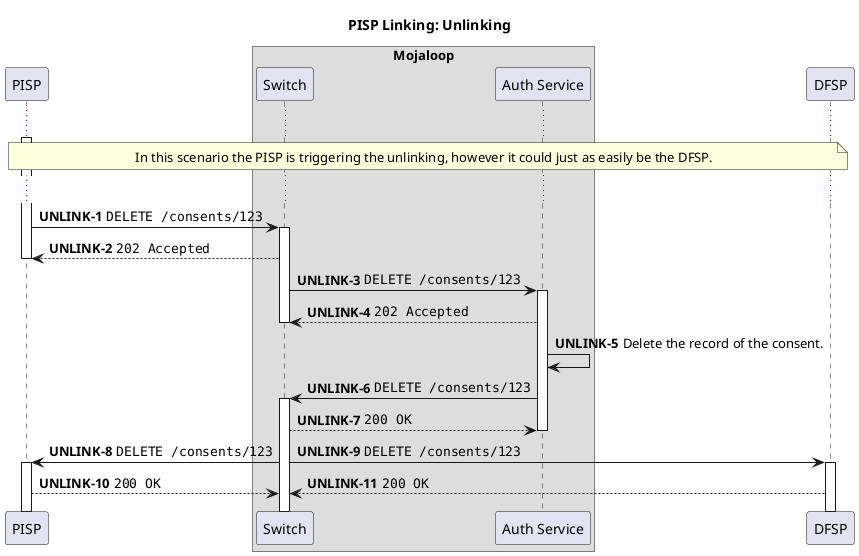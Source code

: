 @startuml

!pragma teoz true

title PISP Linking: Unlinking

participant "PISP" as PISP

box "Mojaloop"
    participant Switch
    participant "Auth Service" as Auth
end box

participant "DFSP" as DFSP

autonumber 1 "<b>UNLINK-#</b>"

activate PISP

...

note over PISP, DFSP
  In this scenario the PISP is triggering the unlinking, however it could just as easily be the DFSP.
end note

...

PISP -> Switch ++: ""DELETE /consents/123""
Switch --> PISP: ""202 Accepted""
deactivate PISP

' TODO: Do we include the ALS lookup here to figure out which Auth service is
' responsible for the given Consent?

Switch -> Auth ++:  ""DELETE /consents/123""
Auth --> Switch: ""202 Accepted""
deactivate Switch

Auth -> Auth: Delete the record of the consent.

Auth -> Switch ++: ""DELETE /consents/123""
Switch --> Auth: ""200 OK""
deactivate Auth

Switch -> PISP ++: ""DELETE /consents/123""
& Switch -> DFSP ++: ""DELETE /consents/123""

PISP --> Switch: ""200 OK""
& DFSP --> Switch: ""200 OK""

@enduml
